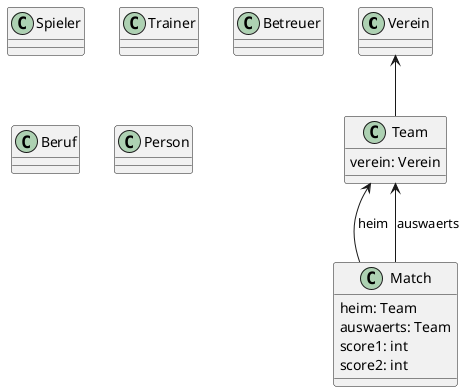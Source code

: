 @startuml
class Verein {

}

class Spieler {

}

class Trainer {
}

class Betreuer {
}

class Beruf {
}

class Person {
}

class Team {
    verein: Verein
}

class Match {
    heim: Team
    auswaerts: Team
    score1: int
    score2: int
}

Verein <-- Team
Team <-- Match: heim
Team <-- Match: auswaerts






@enduml